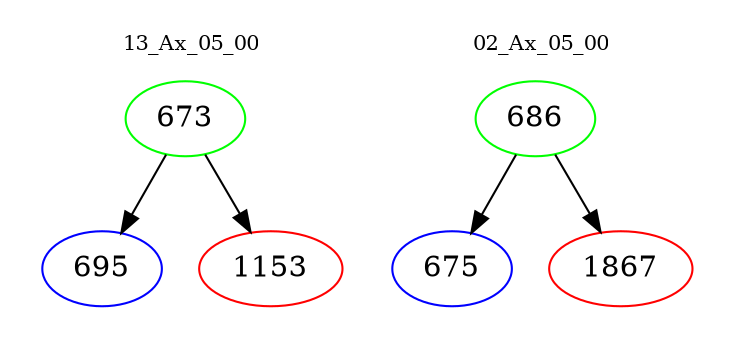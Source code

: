 digraph{
subgraph cluster_0 {
color = white
label = "13_Ax_05_00";
fontsize=10;
T0_673 [label="673", color="green"]
T0_673 -> T0_695 [color="black"]
T0_695 [label="695", color="blue"]
T0_673 -> T0_1153 [color="black"]
T0_1153 [label="1153", color="red"]
}
subgraph cluster_1 {
color = white
label = "02_Ax_05_00";
fontsize=10;
T1_686 [label="686", color="green"]
T1_686 -> T1_675 [color="black"]
T1_675 [label="675", color="blue"]
T1_686 -> T1_1867 [color="black"]
T1_1867 [label="1867", color="red"]
}
}
